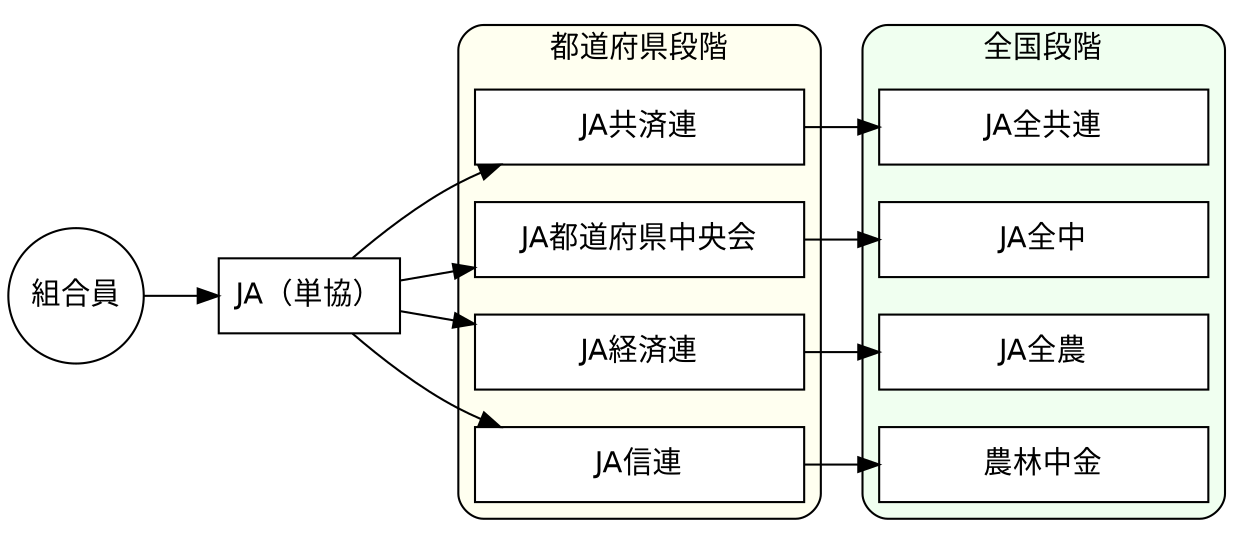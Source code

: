 digraph ja {
  graph [rankdir = LR]
  node [fontname = Helvetica,
    shape = box,
    fixedsize = false,
    style = filled,
    fillcolor = white]
  組合員 [shape = circle, width = 0.9]
  JA（単協）
  node [width = 2.2]
  JA経済連; JA共済連; JA信連; JA都道府県中央会; JA全農; JA全共連; 農林中金; JA全中

  edge []
  組合員 -> JA（単協）
  JA（単協） -> JA経済連 -> JA全農
  JA（単協） -> JA共済連 -> JA全共連
  JA（単協） -> JA信連 -> 農林中金
  JA（単協） -> JA都道府県中央会 -> JA全中

  subgraph cluster1 {
    label = "都道府県段階"
    fontname = Helvetica
    bgcolor = ivory
    style = rounded
    JA信連 -> JA経済連 -> JA都道府県中央会 [style=invis, constraint=true]
    {rank = same; JA経済連; JA共済連; JA信連; JA都道府県中央会}
  }
  subgraph cluster0 {
    label = "全国段階"
    fontname = Helvetica
    bgcolor = honeydew
    style = rounded
    農林中金 -> JA全農 -> JA全中 -> JA共済連 [style=invis, constraint=false]
    {rank = same; JA全農; JA全共連; 農林中金; JA全中}
  }
}